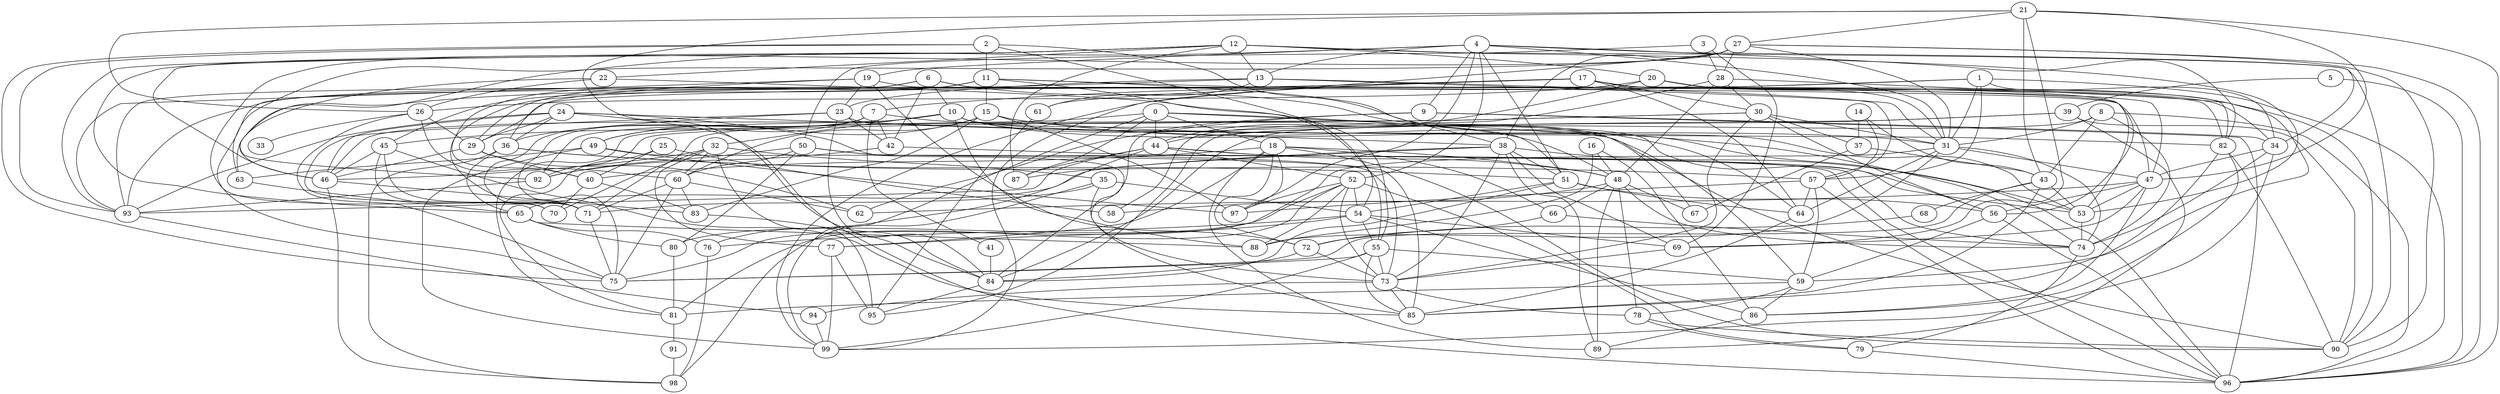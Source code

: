 strict graph "gnp_random_graph(100,0.06)" {
0;
1;
2;
3;
4;
5;
6;
7;
8;
9;
10;
11;
12;
13;
14;
15;
16;
17;
18;
19;
20;
21;
22;
23;
24;
25;
26;
27;
28;
29;
30;
31;
32;
33;
34;
35;
36;
37;
38;
39;
40;
41;
42;
43;
44;
45;
46;
47;
48;
49;
50;
51;
52;
53;
54;
55;
56;
57;
58;
59;
60;
61;
62;
63;
64;
65;
66;
67;
68;
69;
70;
71;
72;
73;
74;
75;
76;
77;
78;
79;
80;
81;
82;
83;
84;
85;
86;
87;
88;
89;
90;
91;
92;
93;
94;
95;
96;
97;
98;
99;
0 -- 99  [is_available=True, prob="1.0"];
0 -- 71  [is_available=True, prob="1.0"];
0 -- 44  [is_available=True, prob="0.265084578587"];
0 -- 18  [is_available=True, prob="0.743228008826"];
0 -- 51  [is_available=True, prob="0.51540588752"];
0 -- 87  [is_available=True, prob="0.908076553442"];
0 -- 59  [is_available=True, prob="0.563015934557"];
1 -- 96  [is_available=True, prob="1.0"];
1 -- 34  [is_available=True, prob="0.308321610908"];
1 -- 7  [is_available=True, prob="0.800512458434"];
1 -- 57  [is_available=True, prob="1.0"];
1 -- 29  [is_available=True, prob="1.0"];
1 -- 31  [is_available=True, prob="1.0"];
2 -- 75  [is_available=True, prob="0.830535869111"];
2 -- 11  [is_available=True, prob="0.686996305763"];
2 -- 93  [is_available=True, prob="0.877994622682"];
2 -- 38  [is_available=True, prob="1.0"];
2 -- 55  [is_available=True, prob="1.0"];
3 -- 50  [is_available=True, prob="0.395667821137"];
3 -- 28  [is_available=True, prob="1.0"];
3 -- 69  [is_available=True, prob="0.927099751692"];
4 -- 51  [is_available=True, prob="0.253175214799"];
4 -- 34  [is_available=True, prob="0.166137362981"];
4 -- 97  [is_available=True, prob="0.0932204513188"];
4 -- 9  [is_available=True, prob="0.52672217396"];
4 -- 13  [is_available=True, prob="0.461003707589"];
4 -- 82  [is_available=True, prob="1.0"];
4 -- 19  [is_available=True, prob="0.93916118108"];
4 -- 52  [is_available=True, prob="0.681576612911"];
4 -- 92  [is_available=True, prob="1.0"];
4 -- 31  [is_available=True, prob="0.967014276049"];
5 -- 96  [is_available=True, prob="0.413943586465"];
5 -- 39  [is_available=True, prob="0.118867868704"];
6 -- 67  [is_available=True, prob="1.0"];
6 -- 10  [is_available=True, prob="0.993680344348"];
6 -- 93  [is_available=True, prob="0.403453914153"];
6 -- 53  [is_available=True, prob="1.0"];
6 -- 60  [is_available=True, prob="0.908163770221"];
6 -- 42  [is_available=True, prob="0.582969381383"];
7 -- 71  [is_available=True, prob="0.340578836128"];
7 -- 41  [is_available=True, prob="0.708038960451"];
7 -- 42  [is_available=True, prob="0.451440786708"];
7 -- 75  [is_available=True, prob="0.935984512878"];
7 -- 48  [is_available=True, prob="0.191352406937"];
7 -- 49  [is_available=True, prob="0.245916623192"];
8 -- 96  [is_available=True, prob="0.0515751838915"];
8 -- 74  [is_available=True, prob="0.872553315836"];
8 -- 43  [is_available=True, prob="0.819886830343"];
8 -- 84  [is_available=True, prob="0.905108222159"];
8 -- 31  [is_available=True, prob="0.757760189136"];
9 -- 96  [is_available=True, prob="0.864751368474"];
9 -- 84  [is_available=True, prob="1.0"];
9 -- 34  [is_available=True, prob="0.0631721687774"];
9 -- 62  [is_available=True, prob="0.294402320853"];
10 -- 32  [is_available=True, prob="1.0"];
10 -- 96  [is_available=True, prob="1.0"];
10 -- 45  [is_available=True, prob="0.0685011471"];
10 -- 46  [is_available=True, prob="0.482638461879"];
10 -- 88  [is_available=True, prob="0.261276808806"];
10 -- 53  [is_available=True, prob="0.925348842757"];
10 -- 56  [is_available=True, prob="0.701075504264"];
10 -- 90  [is_available=True, prob="0.667829601829"];
10 -- 92  [is_available=True, prob="0.346946181421"];
11 -- 64  [is_available=True, prob="0.53574967221"];
11 -- 75  [is_available=True, prob="0.867534256829"];
11 -- 45  [is_available=True, prob="0.869479548236"];
11 -- 47  [is_available=True, prob="0.103191510578"];
11 -- 54  [is_available=True, prob="0.11023149615"];
11 -- 15  [is_available=True, prob="0.483159381626"];
11 -- 29  [is_available=True, prob="1.0"];
12 -- 65  [is_available=True, prob="0.783643786928"];
12 -- 13  [is_available=True, prob="0.869696331199"];
12 -- 46  [is_available=True, prob="0.607783727098"];
12 -- 20  [is_available=True, prob="0.734830766072"];
12 -- 53  [is_available=True, prob="0.157666028655"];
12 -- 22  [is_available=True, prob="0.816867589933"];
12 -- 87  [is_available=True, prob="0.725499084182"];
12 -- 90  [is_available=True, prob="0.777483995135"];
12 -- 93  [is_available=True, prob="0.248379151407"];
13 -- 93  [is_available=True, prob="1.0"];
13 -- 23  [is_available=True, prob="0.223893135233"];
13 -- 57  [is_available=True, prob="0.141058342172"];
13 -- 61  [is_available=True, prob="1.0"];
13 -- 31  [is_available=True, prob="0.482033203198"];
14 -- 57  [is_available=True, prob="0.771047289258"];
14 -- 43  [is_available=True, prob="0.554162530613"];
14 -- 37  [is_available=True, prob="0.505061294382"];
15 -- 97  [is_available=True, prob="0.81657230804"];
15 -- 74  [is_available=True, prob="0.394910879687"];
15 -- 49  [is_available=True, prob="0.914572002604"];
15 -- 83  [is_available=True, prob="0.18241453959"];
15 -- 60  [is_available=True, prob="0.824645604141"];
15 -- 31  [is_available=True, prob="0.688491092827"];
16 -- 48  [is_available=True, prob="0.661729824109"];
16 -- 88  [is_available=True, prob="0.389225368567"];
16 -- 86  [is_available=True, prob="1.0"];
17 -- 64  [is_available=True, prob="0.153214690181"];
17 -- 34  [is_available=True, prob="0.432563315731"];
17 -- 99  [is_available=True, prob="0.0654490793126"];
17 -- 71  [is_available=True, prob="0.806212668539"];
17 -- 82  [is_available=True, prob="0.934607440337"];
17 -- 56  [is_available=True, prob="0.483930488316"];
17 -- 61  [is_available=True, prob="0.517124840938"];
17 -- 30  [is_available=True, prob="1.0"];
17 -- 63  [is_available=True, prob="1.0"];
18 -- 97  [is_available=True, prob="0.605205848184"];
18 -- 66  [is_available=True, prob="0.244709976074"];
18 -- 40  [is_available=True, prob="0.780499461583"];
18 -- 77  [is_available=True, prob="0.077612866484"];
18 -- 48  [is_available=True, prob="0.945211738238"];
18 -- 72  [is_available=True, prob="1.0"];
18 -- 89  [is_available=True, prob="0.18720603122"];
18 -- 90  [is_available=True, prob="1.0"];
19 -- 36  [is_available=True, prob="0.240712887964"];
19 -- 72  [is_available=True, prob="0.550143728625"];
19 -- 47  [is_available=True, prob="0.727811576467"];
19 -- 23  [is_available=True, prob="1.0"];
19 -- 93  [is_available=True, prob="0.761567975559"];
20 -- 44  [is_available=True, prob="1.0"];
20 -- 82  [is_available=True, prob="1.0"];
20 -- 26  [is_available=True, prob="1.0"];
20 -- 90  [is_available=True, prob="0.706181699929"];
20 -- 31  [is_available=True, prob="0.611823780356"];
21 -- 96  [is_available=True, prob="1.0"];
21 -- 69  [is_available=True, prob="0.911787016154"];
21 -- 43  [is_available=True, prob="0.592517717848"];
21 -- 47  [is_available=True, prob="0.726046220364"];
21 -- 84  [is_available=True, prob="1.0"];
21 -- 26  [is_available=True, prob="1.0"];
21 -- 27  [is_available=True, prob="0.142134062768"];
22 -- 26  [is_available=True, prob="0.53285537138"];
22 -- 46  [is_available=True, prob="0.0339790986269"];
22 -- 55  [is_available=True, prob="0.372819427028"];
23 -- 36  [is_available=True, prob="0.0106041026923"];
23 -- 70  [is_available=True, prob="1.0"];
23 -- 42  [is_available=True, prob="0.0785066422904"];
23 -- 82  [is_available=True, prob="0.985431630925"];
23 -- 84  [is_available=True, prob="0.732716752259"];
24 -- 96  [is_available=True, prob="0.708826972281"];
24 -- 36  [is_available=True, prob="0.705497457917"];
24 -- 38  [is_available=True, prob="0.018452971638"];
24 -- 46  [is_available=True, prob="1.0"];
24 -- 29  [is_available=True, prob="0.114155292922"];
24 -- 85  [is_available=True, prob="1.0"];
24 -- 93  [is_available=True, prob="0.0416728635585"];
25 -- 40  [is_available=True, prob="1.0"];
25 -- 81  [is_available=True, prob="0.00519349512117"];
25 -- 58  [is_available=True, prob="0.555853165367"];
26 -- 33  [is_available=True, prob="0.0143791980565"];
26 -- 40  [is_available=True, prob="1.0"];
26 -- 75  [is_available=True, prob="0.749552579936"];
26 -- 29  [is_available=True, prob="1.0"];
27 -- 96  [is_available=True, prob="1.0"];
27 -- 99  [is_available=True, prob="0.636565295009"];
27 -- 38  [is_available=True, prob="0.493158879701"];
27 -- 71  [is_available=True, prob="0.215372064975"];
27 -- 90  [is_available=True, prob="0.570661696926"];
27 -- 31  [is_available=True, prob="0.239823912738"];
27 -- 28  [is_available=True, prob="0.766738743277"];
27 -- 63  [is_available=True, prob="0.343366195368"];
28 -- 48  [is_available=True, prob="1.0"];
28 -- 59  [is_available=True, prob="0.785776587804"];
28 -- 58  [is_available=True, prob="0.516880699495"];
28 -- 30  [is_available=True, prob="0.715727965789"];
29 -- 40  [is_available=True, prob="0.474689526497"];
29 -- 46  [is_available=True, prob="0.752755385253"];
29 -- 62  [is_available=True, prob="0.965247733791"];
30 -- 37  [is_available=True, prob="0.216552534527"];
30 -- 81  [is_available=True, prob="0.99958118972"];
30 -- 73  [is_available=True, prob="0.771490630049"];
30 -- 92  [is_available=True, prob="0.417779495124"];
30 -- 56  [is_available=True, prob="0.746105193044"];
30 -- 31  [is_available=True, prob="0.245512490128"];
31 -- 64  [is_available=True, prob="0.600687310585"];
31 -- 47  [is_available=True, prob="0.552972137507"];
31 -- 74  [is_available=True, prob="0.488533377659"];
31 -- 75  [is_available=True, prob="0.662443157857"];
31 -- 88  [is_available=True, prob="1.0"];
32 -- 35  [is_available=True, prob="1.0"];
32 -- 70  [is_available=True, prob="0.606417922819"];
32 -- 77  [is_available=True, prob="0.562455374934"];
32 -- 46  [is_available=True, prob="1.0"];
32 -- 60  [is_available=True, prob="0.545452238928"];
32 -- 95  [is_available=True, prob="0.364921073412"];
34 -- 99  [is_available=True, prob="0.669297036598"];
34 -- 74  [is_available=True, prob="0.420011080918"];
34 -- 47  [is_available=True, prob="0.953362880044"];
35 -- 73  [is_available=True, prob="0.357551842415"];
35 -- 98  [is_available=True, prob="0.424208573192"];
35 -- 54  [is_available=True, prob="0.877513382327"];
35 -- 71  [is_available=True, prob="0.577233485998"];
36 -- 65  [is_available=True, prob="0.650817236341"];
36 -- 98  [is_available=True, prob="0.304837298288"];
36 -- 51  [is_available=True, prob="0.983264734028"];
36 -- 57  [is_available=True, prob="0.0596993501819"];
37 -- 67  [is_available=True, prob="0.871401685261"];
37 -- 43  [is_available=True, prob="0.508283055375"];
38 -- 65  [is_available=True, prob="0.892026188081"];
38 -- 69  [is_available=True, prob="0.260478742237"];
38 -- 73  [is_available=True, prob="0.872601715578"];
38 -- 51  [is_available=True, prob="0.181530177934"];
38 -- 53  [is_available=True, prob="0.133398208466"];
38 -- 87  [is_available=True, prob="0.453606512791"];
38 -- 89  [is_available=True, prob="0.185483141202"];
39 -- 89  [is_available=True, prob="0.869364473758"];
39 -- 90  [is_available=True, prob="1.0"];
39 -- 44  [is_available=True, prob="1.0"];
39 -- 95  [is_available=True, prob="1.0"];
40 -- 70  [is_available=True, prob="0.882053058228"];
40 -- 83  [is_available=True, prob="1.0"];
41 -- 84  [is_available=True, prob="0.748383120771"];
42 -- 74  [is_available=True, prob="0.382345578575"];
42 -- 92  [is_available=True, prob="0.957497278544"];
43 -- 68  [is_available=True, prob="0.837473510259"];
43 -- 75  [is_available=True, prob="0.773481440785"];
43 -- 53  [is_available=True, prob="1.0"];
43 -- 85  [is_available=True, prob="0.461230681356"];
44 -- 76  [is_available=True, prob="0.904373505749"];
44 -- 48  [is_available=True, prob="0.314299330401"];
44 -- 53  [is_available=True, prob="0.577413330577"];
44 -- 87  [is_available=True, prob="0.0375342791515"];
44 -- 52  [is_available=True, prob="0.271319311116"];
44 -- 93  [is_available=True, prob="0.213637213263"];
45 -- 70  [is_available=True, prob="1.0"];
45 -- 71  [is_available=True, prob="0.307324156884"];
45 -- 46  [is_available=True, prob="0.596502969547"];
45 -- 85  [is_available=True, prob="0.851295855854"];
46 -- 98  [is_available=True, prob="1.0"];
46 -- 83  [is_available=True, prob="0.704517833459"];
47 -- 69  [is_available=True, prob="0.834150814659"];
47 -- 53  [is_available=True, prob="0.000151609355091"];
47 -- 86  [is_available=True, prob="1.0"];
47 -- 56  [is_available=True, prob="0.887677136298"];
47 -- 62  [is_available=True, prob="0.274198536068"];
48 -- 66  [is_available=True, prob="0.0474310779808"];
48 -- 67  [is_available=True, prob="1.0"];
48 -- 74  [is_available=True, prob="0.191198689681"];
48 -- 78  [is_available=True, prob="0.499287611665"];
48 -- 89  [is_available=True, prob="1.0"];
48 -- 58  [is_available=True, prob="0.453684413437"];
49 -- 97  [is_available=True, prob="1.0"];
49 -- 99  [is_available=True, prob="1.0"];
49 -- 73  [is_available=True, prob="0.207804477315"];
49 -- 63  [is_available=True, prob="0.131412607431"];
50 -- 96  [is_available=True, prob="0.545208922141"];
50 -- 60  [is_available=True, prob="0.516427000513"];
50 -- 80  [is_available=True, prob="1.0"];
50 -- 85  [is_available=True, prob="0.177994088808"];
50 -- 92  [is_available=True, prob="0.400609418678"];
51 -- 64  [is_available=True, prob="0.924845577226"];
51 -- 84  [is_available=True, prob="0.735587381479"];
51 -- 54  [is_available=True, prob="1.0"];
51 -- 56  [is_available=True, prob="0.380710720695"];
52 -- 97  [is_available=True, prob="1.0"];
52 -- 73  [is_available=True, prob="0.58324653295"];
52 -- 79  [is_available=True, prob="0.278806194355"];
52 -- 80  [is_available=True, prob="0.707728476437"];
52 -- 81  [is_available=True, prob="0.701642936765"];
52 -- 54  [is_available=True, prob="0.435156727559"];
52 -- 88  [is_available=True, prob="0.373384845061"];
53 -- 74  [is_available=True, prob="1.0"];
54 -- 69  [is_available=True, prob="0.845817685383"];
54 -- 76  [is_available=True, prob="0.24266868415"];
54 -- 77  [is_available=True, prob="0.98504825762"];
54 -- 86  [is_available=True, prob="0.079714957153"];
54 -- 55  [is_available=True, prob="0.474151305945"];
55 -- 99  [is_available=True, prob="0.554781878825"];
55 -- 73  [is_available=True, prob="0.119387901095"];
55 -- 75  [is_available=True, prob="0.446335854484"];
55 -- 85  [is_available=True, prob="1.0"];
55 -- 59  [is_available=True, prob="0.865487071745"];
56 -- 96  [is_available=True, prob="0.60575054239"];
56 -- 59  [is_available=True, prob="0.692877793652"];
57 -- 64  [is_available=True, prob="1.0"];
57 -- 97  [is_available=True, prob="0.577700687513"];
57 -- 96  [is_available=True, prob="0.0842823706013"];
57 -- 59  [is_available=True, prob="0.39678335793"];
59 -- 78  [is_available=True, prob="0.0982764931866"];
59 -- 81  [is_available=True, prob="0.43869073633"];
59 -- 86  [is_available=True, prob="0.562023298868"];
60 -- 71  [is_available=True, prob="1.0"];
60 -- 75  [is_available=True, prob="0.564106195563"];
60 -- 83  [is_available=True, prob="0.268327757812"];
60 -- 62  [is_available=True, prob="1.0"];
61 -- 95  [is_available=True, prob="0.172868084468"];
63 -- 65  [is_available=True, prob="0.9024446384"];
64 -- 85  [is_available=True, prob="0.640569723301"];
65 -- 76  [is_available=True, prob="0.818758197822"];
65 -- 80  [is_available=True, prob="0.903794230656"];
65 -- 88  [is_available=True, prob="1.0"];
66 -- 72  [is_available=True, prob="1.0"];
66 -- 74  [is_available=True, prob="0.698610651424"];
68 -- 72  [is_available=True, prob="0.711223328207"];
69 -- 73  [is_available=True, prob="0.814451357681"];
71 -- 75  [is_available=True, prob="1.0"];
72 -- 73  [is_available=True, prob="0.655174689087"];
72 -- 84  [is_available=True, prob="0.180262512987"];
73 -- 94  [is_available=True, prob="0.596383116328"];
73 -- 78  [is_available=True, prob="0.752362582489"];
73 -- 85  [is_available=True, prob="1.0"];
74 -- 79  [is_available=True, prob="1.0"];
76 -- 98  [is_available=True, prob="0.554066575935"];
77 -- 99  [is_available=True, prob="0.712677915943"];
77 -- 95  [is_available=True, prob="0.538652741949"];
78 -- 90  [is_available=True, prob="1.0"];
78 -- 79  [is_available=True, prob="1.0"];
79 -- 96  [is_available=True, prob="0.0972707953218"];
80 -- 81  [is_available=True, prob="0.46835730004"];
81 -- 91  [is_available=True, prob="0.724468973501"];
82 -- 85  [is_available=True, prob="0.160974533809"];
82 -- 86  [is_available=True, prob="0.415179077488"];
82 -- 90  [is_available=True, prob="0.686967358642"];
83 -- 84  [is_available=True, prob="0.765900080543"];
84 -- 95  [is_available=True, prob="0.215980122265"];
86 -- 89  [is_available=True, prob="0.0510001126829"];
91 -- 98  [is_available=True, prob="0.543856309073"];
92 -- 93  [is_available=True, prob="1.0"];
93 -- 94  [is_available=True, prob="0.158729514099"];
94 -- 99  [is_available=True, prob="0.654107366214"];
}
